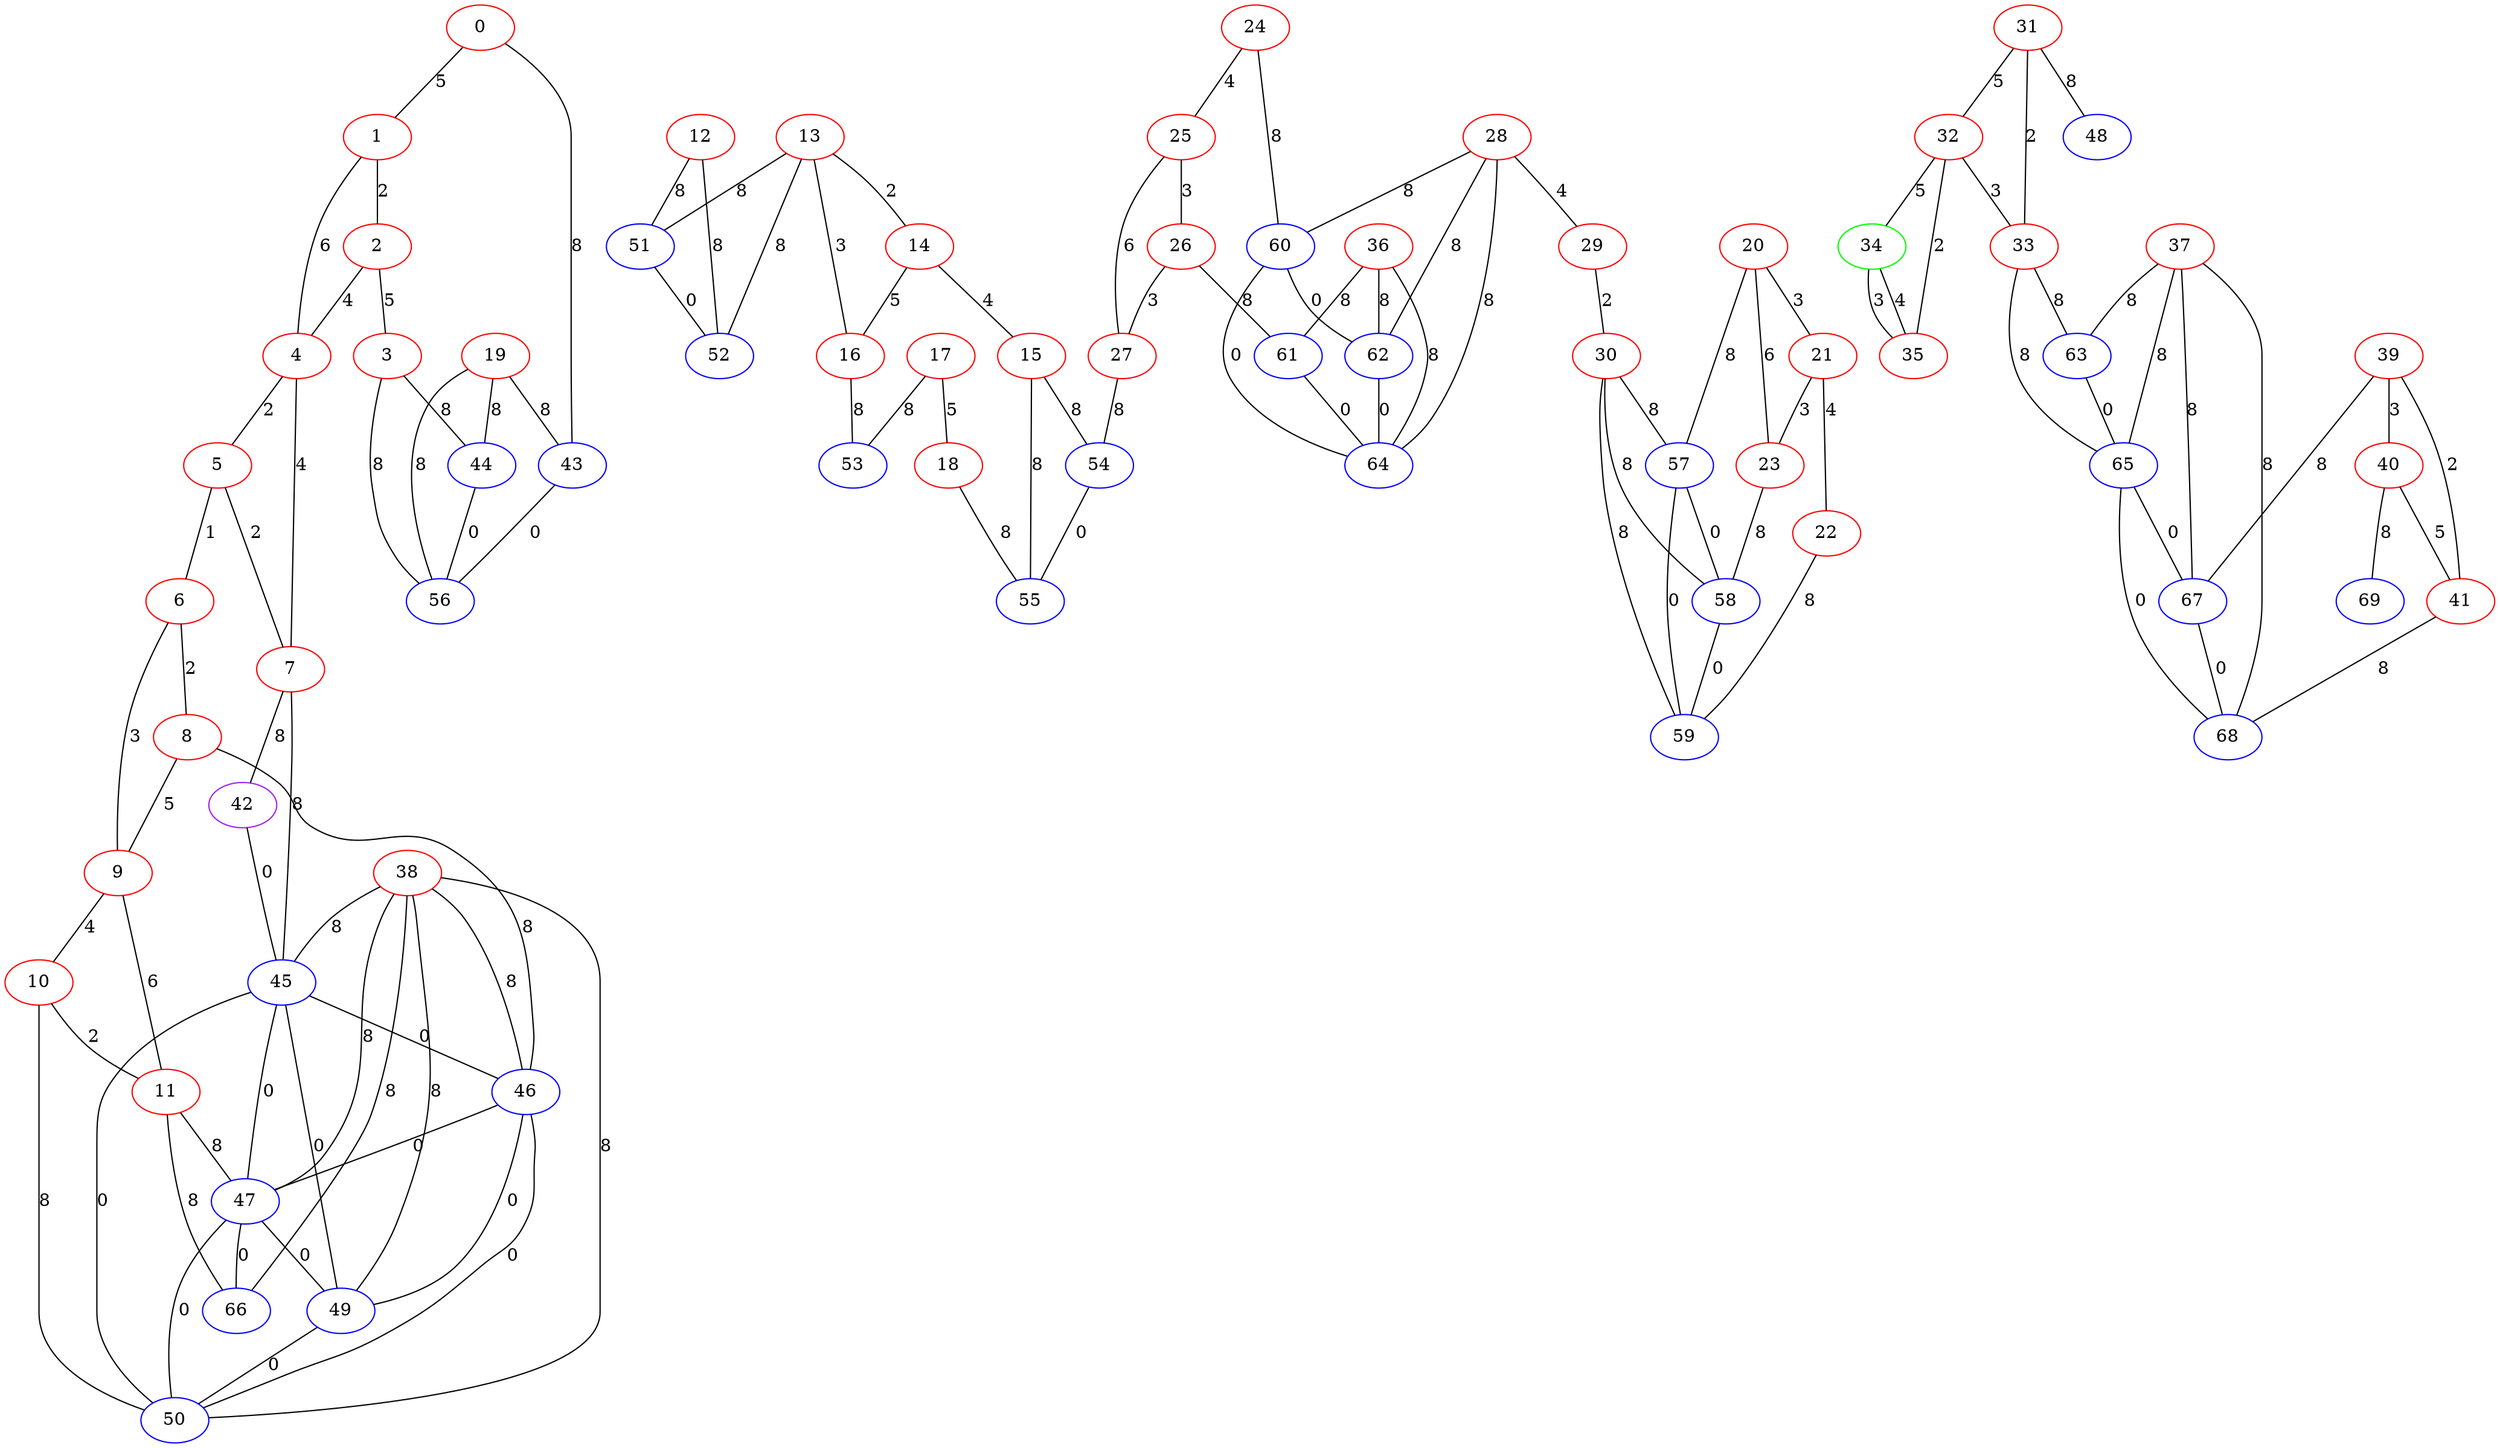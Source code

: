 graph "" {
0 [color=red, weight=1];
1 [color=red, weight=1];
2 [color=red, weight=1];
3 [color=red, weight=1];
4 [color=red, weight=1];
5 [color=red, weight=1];
6 [color=red, weight=1];
7 [color=red, weight=1];
8 [color=red, weight=1];
9 [color=red, weight=1];
10 [color=red, weight=1];
11 [color=red, weight=1];
12 [color=red, weight=1];
13 [color=red, weight=1];
14 [color=red, weight=1];
15 [color=red, weight=1];
16 [color=red, weight=1];
17 [color=red, weight=1];
18 [color=red, weight=1];
19 [color=red, weight=1];
20 [color=red, weight=1];
21 [color=red, weight=1];
22 [color=red, weight=1];
23 [color=red, weight=1];
24 [color=red, weight=1];
25 [color=red, weight=1];
26 [color=red, weight=1];
27 [color=red, weight=1];
28 [color=red, weight=1];
29 [color=red, weight=1];
30 [color=red, weight=1];
31 [color=red, weight=1];
32 [color=red, weight=1];
33 [color=red, weight=1];
34 [color=green, weight=2];
35 [color=red, weight=1];
36 [color=red, weight=1];
37 [color=red, weight=1];
38 [color=red, weight=1];
39 [color=red, weight=1];
40 [color=red, weight=1];
41 [color=red, weight=1];
42 [color=purple, weight=4];
43 [color=blue, weight=3];
44 [color=blue, weight=3];
45 [color=blue, weight=3];
46 [color=blue, weight=3];
47 [color=blue, weight=3];
48 [color=blue, weight=3];
49 [color=blue, weight=3];
50 [color=blue, weight=3];
51 [color=blue, weight=3];
52 [color=blue, weight=3];
53 [color=blue, weight=3];
54 [color=blue, weight=3];
55 [color=blue, weight=3];
56 [color=blue, weight=3];
57 [color=blue, weight=3];
58 [color=blue, weight=3];
59 [color=blue, weight=3];
60 [color=blue, weight=3];
61 [color=blue, weight=3];
62 [color=blue, weight=3];
63 [color=blue, weight=3];
64 [color=blue, weight=3];
65 [color=blue, weight=3];
66 [color=blue, weight=3];
67 [color=blue, weight=3];
68 [color=blue, weight=3];
69 [color=blue, weight=3];
0 -- 1  [key=0, label=5];
0 -- 43  [key=0, label=8];
1 -- 2  [key=0, label=2];
1 -- 4  [key=0, label=6];
2 -- 3  [key=0, label=5];
2 -- 4  [key=0, label=4];
3 -- 56  [key=0, label=8];
3 -- 44  [key=0, label=8];
4 -- 5  [key=0, label=2];
4 -- 7  [key=0, label=4];
5 -- 6  [key=0, label=1];
5 -- 7  [key=0, label=2];
6 -- 8  [key=0, label=2];
6 -- 9  [key=0, label=3];
7 -- 42  [key=0, label=8];
7 -- 45  [key=0, label=8];
8 -- 9  [key=0, label=5];
8 -- 46  [key=0, label=8];
9 -- 10  [key=0, label=4];
9 -- 11  [key=0, label=6];
10 -- 50  [key=0, label=8];
10 -- 11  [key=0, label=2];
11 -- 66  [key=0, label=8];
11 -- 47  [key=0, label=8];
12 -- 51  [key=0, label=8];
12 -- 52  [key=0, label=8];
13 -- 16  [key=0, label=3];
13 -- 51  [key=0, label=8];
13 -- 52  [key=0, label=8];
13 -- 14  [key=0, label=2];
14 -- 16  [key=0, label=5];
14 -- 15  [key=0, label=4];
15 -- 54  [key=0, label=8];
15 -- 55  [key=0, label=8];
16 -- 53  [key=0, label=8];
17 -- 18  [key=0, label=5];
17 -- 53  [key=0, label=8];
18 -- 55  [key=0, label=8];
19 -- 56  [key=0, label=8];
19 -- 43  [key=0, label=8];
19 -- 44  [key=0, label=8];
20 -- 57  [key=0, label=8];
20 -- 21  [key=0, label=3];
20 -- 23  [key=0, label=6];
21 -- 22  [key=0, label=4];
21 -- 23  [key=0, label=3];
22 -- 59  [key=0, label=8];
23 -- 58  [key=0, label=8];
24 -- 25  [key=0, label=4];
24 -- 60  [key=0, label=8];
25 -- 26  [key=0, label=3];
25 -- 27  [key=0, label=6];
26 -- 27  [key=0, label=3];
26 -- 61  [key=0, label=8];
27 -- 54  [key=0, label=8];
28 -- 64  [key=0, label=8];
28 -- 60  [key=0, label=8];
28 -- 29  [key=0, label=4];
28 -- 62  [key=0, label=8];
29 -- 30  [key=0, label=2];
30 -- 57  [key=0, label=8];
30 -- 58  [key=0, label=8];
30 -- 59  [key=0, label=8];
31 -- 32  [key=0, label=5];
31 -- 33  [key=0, label=2];
31 -- 48  [key=0, label=8];
32 -- 33  [key=0, label=3];
32 -- 34  [key=0, label=5];
32 -- 35  [key=0, label=2];
33 -- 65  [key=0, label=8];
33 -- 63  [key=0, label=8];
34 -- 35  [key=0, label=3];
34 -- 35  [key=1, label=4];
36 -- 64  [key=0, label=8];
36 -- 61  [key=0, label=8];
36 -- 62  [key=0, label=8];
37 -- 65  [key=0, label=8];
37 -- 67  [key=0, label=8];
37 -- 68  [key=0, label=8];
37 -- 63  [key=0, label=8];
38 -- 66  [key=0, label=8];
38 -- 45  [key=0, label=8];
38 -- 46  [key=0, label=8];
38 -- 47  [key=0, label=8];
38 -- 49  [key=0, label=8];
38 -- 50  [key=0, label=8];
39 -- 40  [key=0, label=3];
39 -- 41  [key=0, label=2];
39 -- 67  [key=0, label=8];
40 -- 41  [key=0, label=5];
40 -- 69  [key=0, label=8];
41 -- 68  [key=0, label=8];
42 -- 45  [key=0, label=0];
43 -- 56  [key=0, label=0];
44 -- 56  [key=0, label=0];
45 -- 46  [key=0, label=0];
45 -- 47  [key=0, label=0];
45 -- 49  [key=0, label=0];
45 -- 50  [key=0, label=0];
46 -- 47  [key=0, label=0];
46 -- 49  [key=0, label=0];
46 -- 50  [key=0, label=0];
47 -- 66  [key=0, label=0];
47 -- 49  [key=0, label=0];
47 -- 50  [key=0, label=0];
49 -- 50  [key=0, label=0];
51 -- 52  [key=0, label=0];
54 -- 55  [key=0, label=0];
57 -- 58  [key=0, label=0];
57 -- 59  [key=0, label=0];
58 -- 59  [key=0, label=0];
60 -- 64  [key=0, label=0];
60 -- 62  [key=0, label=0];
61 -- 64  [key=0, label=0];
62 -- 64  [key=0, label=0];
63 -- 65  [key=0, label=0];
65 -- 67  [key=0, label=0];
65 -- 68  [key=0, label=0];
67 -- 68  [key=0, label=0];
}
